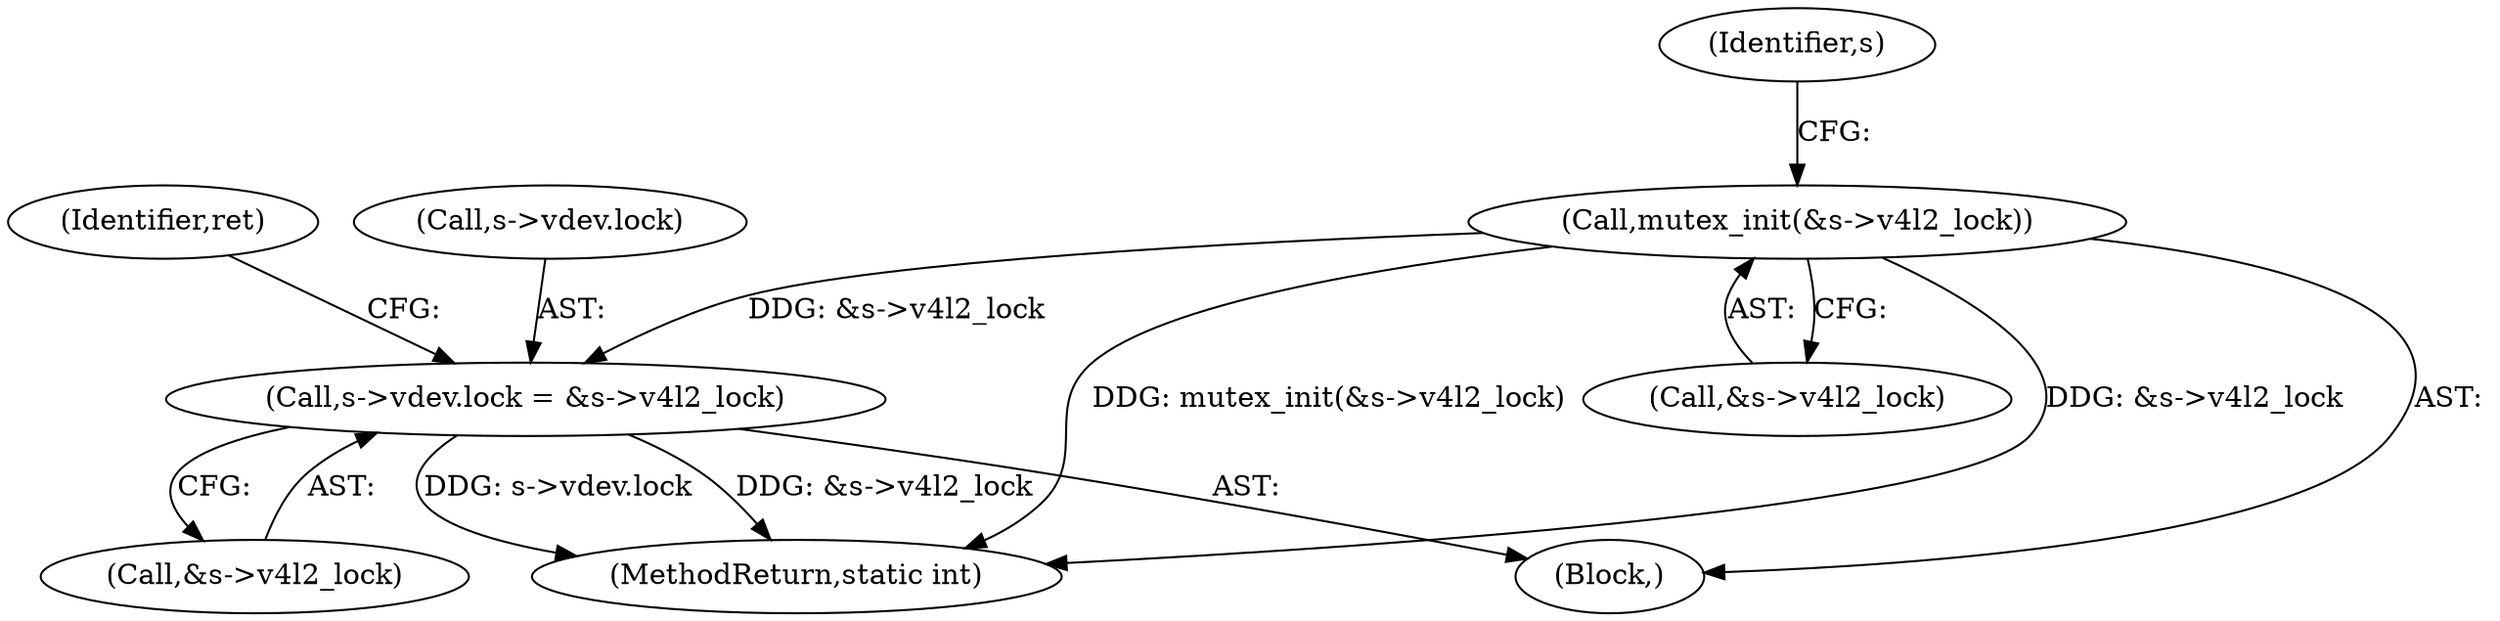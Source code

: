 digraph "0_linux_aa93d1fee85c890a34f2510a310e55ee76a27848@pointer" {
"1000534" [label="(Call,s->vdev.lock = &s->v4l2_lock)"];
"1000133" [label="(Call,mutex_init(&s->v4l2_lock))"];
"1000134" [label="(Call,&s->v4l2_lock)"];
"1000545" [label="(Identifier,ret)"];
"1000141" [label="(Identifier,s)"];
"1000534" [label="(Call,s->vdev.lock = &s->v4l2_lock)"];
"1000108" [label="(Block,)"];
"1000597" [label="(MethodReturn,static int)"];
"1000133" [label="(Call,mutex_init(&s->v4l2_lock))"];
"1000540" [label="(Call,&s->v4l2_lock)"];
"1000535" [label="(Call,s->vdev.lock)"];
"1000534" -> "1000108"  [label="AST: "];
"1000534" -> "1000540"  [label="CFG: "];
"1000535" -> "1000534"  [label="AST: "];
"1000540" -> "1000534"  [label="AST: "];
"1000545" -> "1000534"  [label="CFG: "];
"1000534" -> "1000597"  [label="DDG: &s->v4l2_lock"];
"1000534" -> "1000597"  [label="DDG: s->vdev.lock"];
"1000133" -> "1000534"  [label="DDG: &s->v4l2_lock"];
"1000133" -> "1000108"  [label="AST: "];
"1000133" -> "1000134"  [label="CFG: "];
"1000134" -> "1000133"  [label="AST: "];
"1000141" -> "1000133"  [label="CFG: "];
"1000133" -> "1000597"  [label="DDG: &s->v4l2_lock"];
"1000133" -> "1000597"  [label="DDG: mutex_init(&s->v4l2_lock)"];
}

